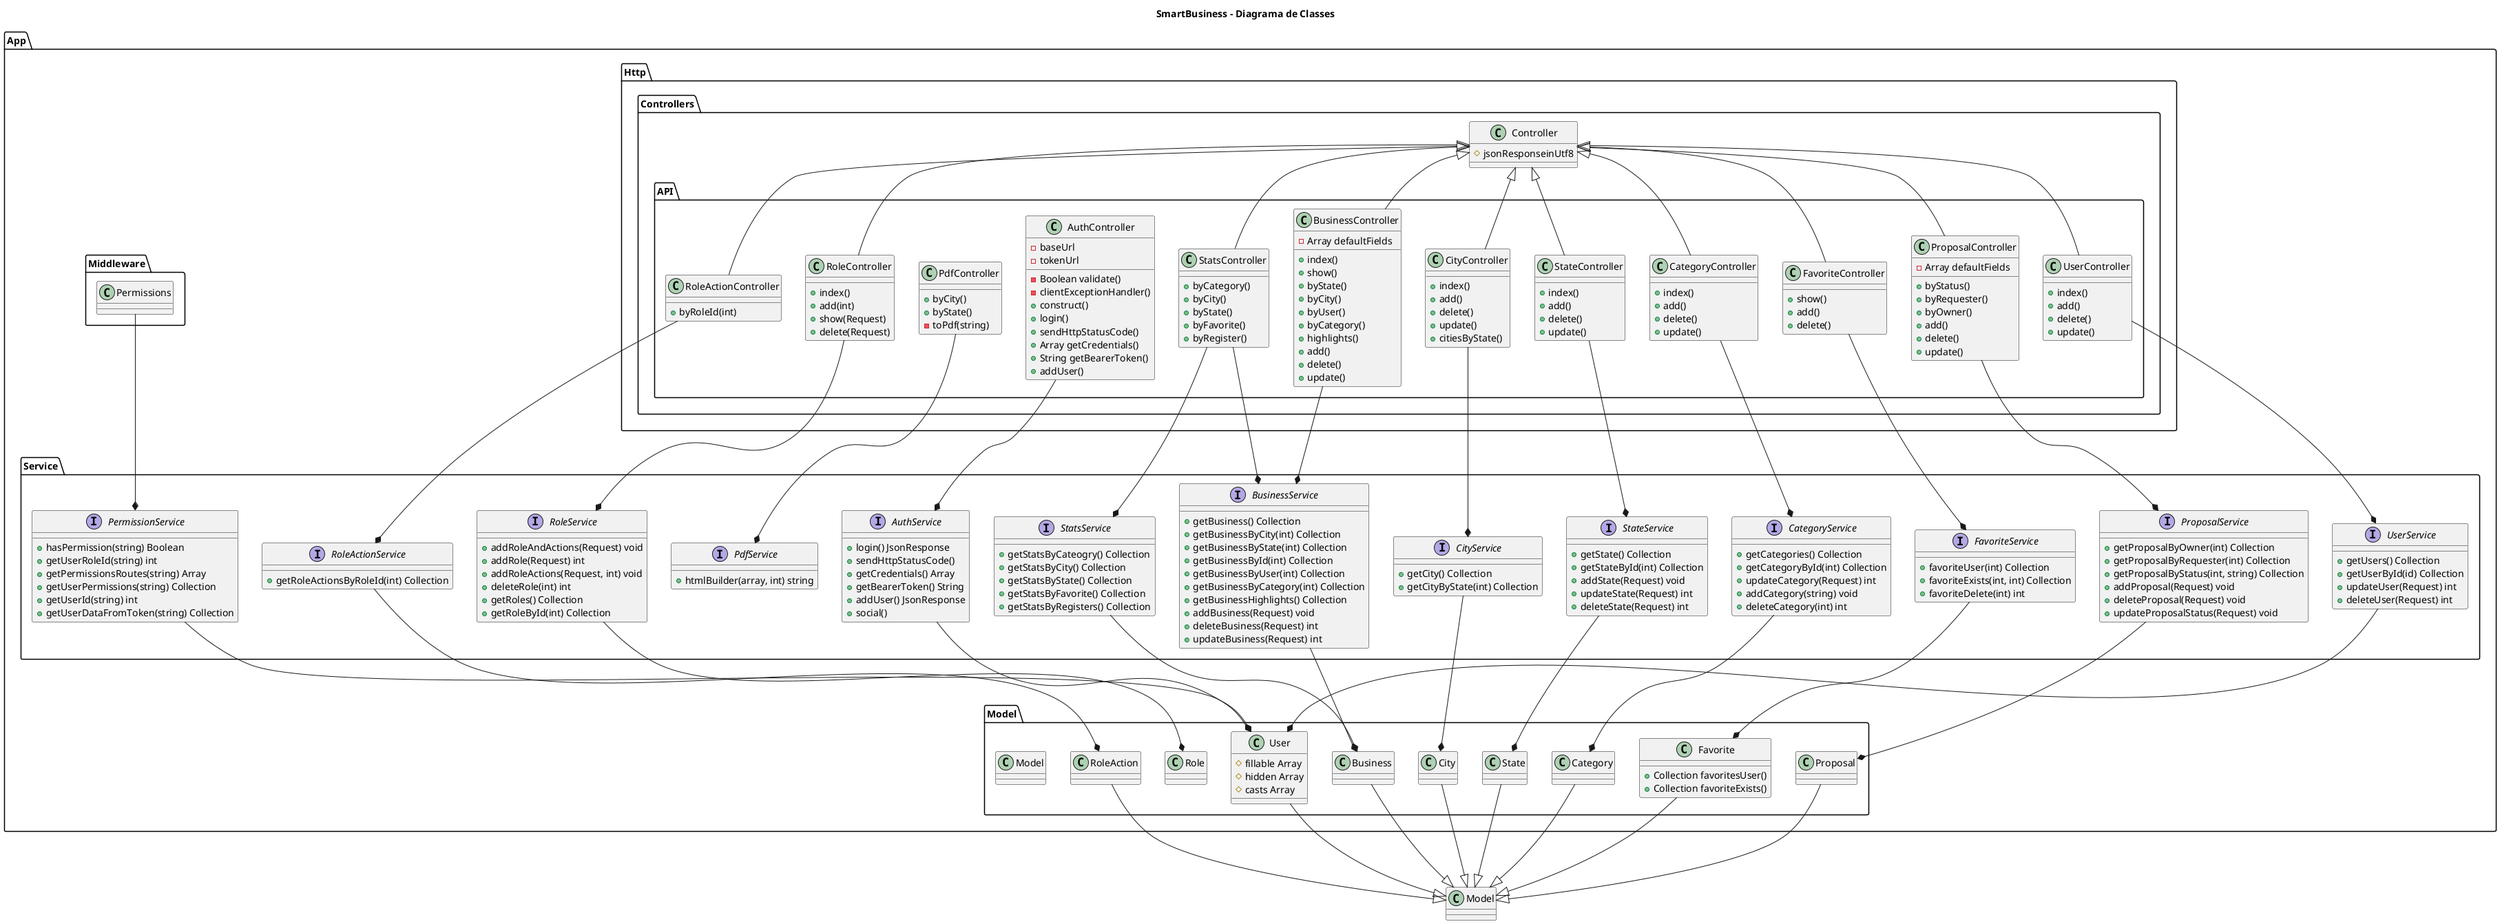 @startuml
title "SmartBusiness - Diagrama de Classes"

class Model

package App {

    package Model{
        class User{
            #  fillable Array
            # hidden Array
            # casts Array
        }
        class Favorite{
            + Collection favoritesUser()
            + Collection favoriteExists()
        }
        class State
        class City
        class Business
        class Proposal
        class Category
        class Role
        class RoleAction
        class Model
    }

    package Http {

        package Controllers {

            class Controller{
                #jsonResponseinUtf8
            }

            package API {
                class UserController{
                    +  index()
                    +  add()
                    +  delete()
                    +  update()
                }

                class BusinessController{
                    - Array defaultFields
                    +  index()
                    +  show()
                    +  byState()
                    +  byCity()
                    +  byUser()
                    +  byCategory()
                    +  highlights()
                    +  add()
                    +  delete()
                    +  update()
                }

                class ProposalController{
                    - Array defaultFields
                    +  byStatus()
                    +  byRequester()
                    +  byOwner()
                    +  add()
                    +  delete()
                    +  update()
                }

                class StateController{
                    +  index()
                    +  add()
                    +  delete()
                    +  update()
                }

                class CityController{
                    +  index()
                    +  add()
                    +  delete()
                    +  update()
                    +  citiesByState()
                }

                class CategoryController{
                    +  index()
                    +  add()
                    +  delete()
                    +  update()
                }

                class StatsController{
                    +  byCategory()
                    +  byCity()
                    +  byState()
                    +  byFavorite()
                    +  byRegister()
                }

                class FavoriteController {
                    + show()
                    + add()
                    + delete()
                }

                class AuthController{
                    - baseUrl
                    - tokenUrl
                    - Boolean validate()
                    -  clientExceptionHandler()
                    + construct()
                    +  login()
                    +  sendHttpStatusCode()
                    + Array getCredentials()
                    + String getBearerToken()
                    +  addUser()
                }
                class PdfController {
                    + byCity()
                    + byState()
                    - toPdf(string)
                }
                class RoleActionController {
                    + byRoleId(int)
                }
                class RoleController {
                    + index()
                    + add(int)
                    + show(Request)
                    + delete(Request)
                }
            }
        }
    }
    package Middleware{
        class Permissions{}
    }

    package Service{
        interface UserService{
            + getUsers() Collection
            + getUserById(id) Collection
            + updateUser(Request) int
            + deleteUser(Request) int
        }

        interface BusinessService{
            + getBusiness() Collection
            + getBusinessByCity(int) Collection
            + getBusinessByState(int) Collection
            + getBusinessById(int) Collection
            + getBusinessByUser(int) Collection
            + getBusinessByCategory(int) Collection
            + getBusinessHighlights() Collection
            + addBusiness(Request) void
            + deleteBusiness(Request) int
            + updateBusiness(Request) int
        }

        interface ProposalService{
            + getProposalByOwner(int) Collection
            + getProposalByRequester(int) Collection
            + getProposalByStatus(int, string) Collection
            + addProposal(Request) void
            + deleteProposal(Request) void
            + updateProposalStatus(Request) void
        }

        interface StateService{
            + getState() Collection
            + getStateById(int) Collection
            + addState(Request) void
            + updateState(Request) int
            + deleteState(Request) int
        }

        interface CityService{
            + getCity() Collection
            + getCityByState(int) Collection
        }

        interface CategoryService{
            + getCategories() Collection
            + getCategoryById(int) Collection
            + updateCategory(Request) int
            + addCategory(string) void
            + deleteCategory(int) int
        }

        interface StatsService{
            + getStatsByCateogry() Collection
            + getStatsByCity() Collection
            + getStatsByState() Collection
            + getStatsByFavorite() Collection
            + getStatsByRegisters() Collection
        }

        interface FavoriteService {
            + favoriteUser(int) Collection
            + favoriteExists(int, int) Collection
            + favoriteDelete(int) int
        }

        interface AuthService{
            + login() JsonResponse
            + sendHttpStatusCode()
            + getCredentials() Array
            + getBearerToken() String
            + addUser() JsonResponse
            + social()
        }

        interface RoleService{
            + addRoleAndActions(Request) void
            + addRole(Request) int
            + addRoleActions(Request, int) void
            + deleteRole(int) int
            + getRoles() Collection
            + getRoleById(int) Collection
        }

        interface RoleActionService{
            + getRoleActionsByRoleId(int) Collection
        }

        interface PdfService{
            + htmlBuilder(array, int) string
        }

        interface PermissionService{
            + hasPermission(string) Boolean
            + getUserRoleId(string) int
            + getPermissionsRoutes(string) Array
            + getUserPermissions(string) Collection
            + getUserId(string) int
            + getUserDataFromToken(string) Collection
        }
    }
}

Controller <|-- UserController
Controller <|-- BusinessController
Controller <|-- ProposalController
Controller <|-- StateController
Controller <|-- CityController
Controller <|-- CategoryController
Controller <|-- FavoriteController
Controller <|-- StatsController
Controller <|-- RoleController
Controller <|-- RoleActionController

UserService *---u UserController
User *---u UserService

BusinessService *---u BusinessController
Business *---u BusinessService

ProposalService *---u ProposalController
Proposal *---u ProposalService

FavoriteService *---u FavoriteController
Favorite *---u FavoriteService

CategoryService *---u CategoryController
Category *---u CategoryService

StateService *---u StateController
State *---u StateService

CityService *---u CityController
City *---u CityService

AuthService *---u AuthController
User *---u AuthService

PermissionService *---u Permissions
User *---u PermissionService

StatsService *---u StatsController
Business *---u StatsService

PdfService *---u PdfController

BusinessService *---u StatsController

RoleService *---u RoleController
Role *---u RoleService

RoleActionService *---u RoleActionController
RoleAction *---u RoleActionService

Model <|---u State
Model <|---u City
Model <|---u Category
Model <|---u Favorite
Model <|---u User
Model <|---u Business
Model <|---u Proposal
Model <|---u RoleAction

@enduml